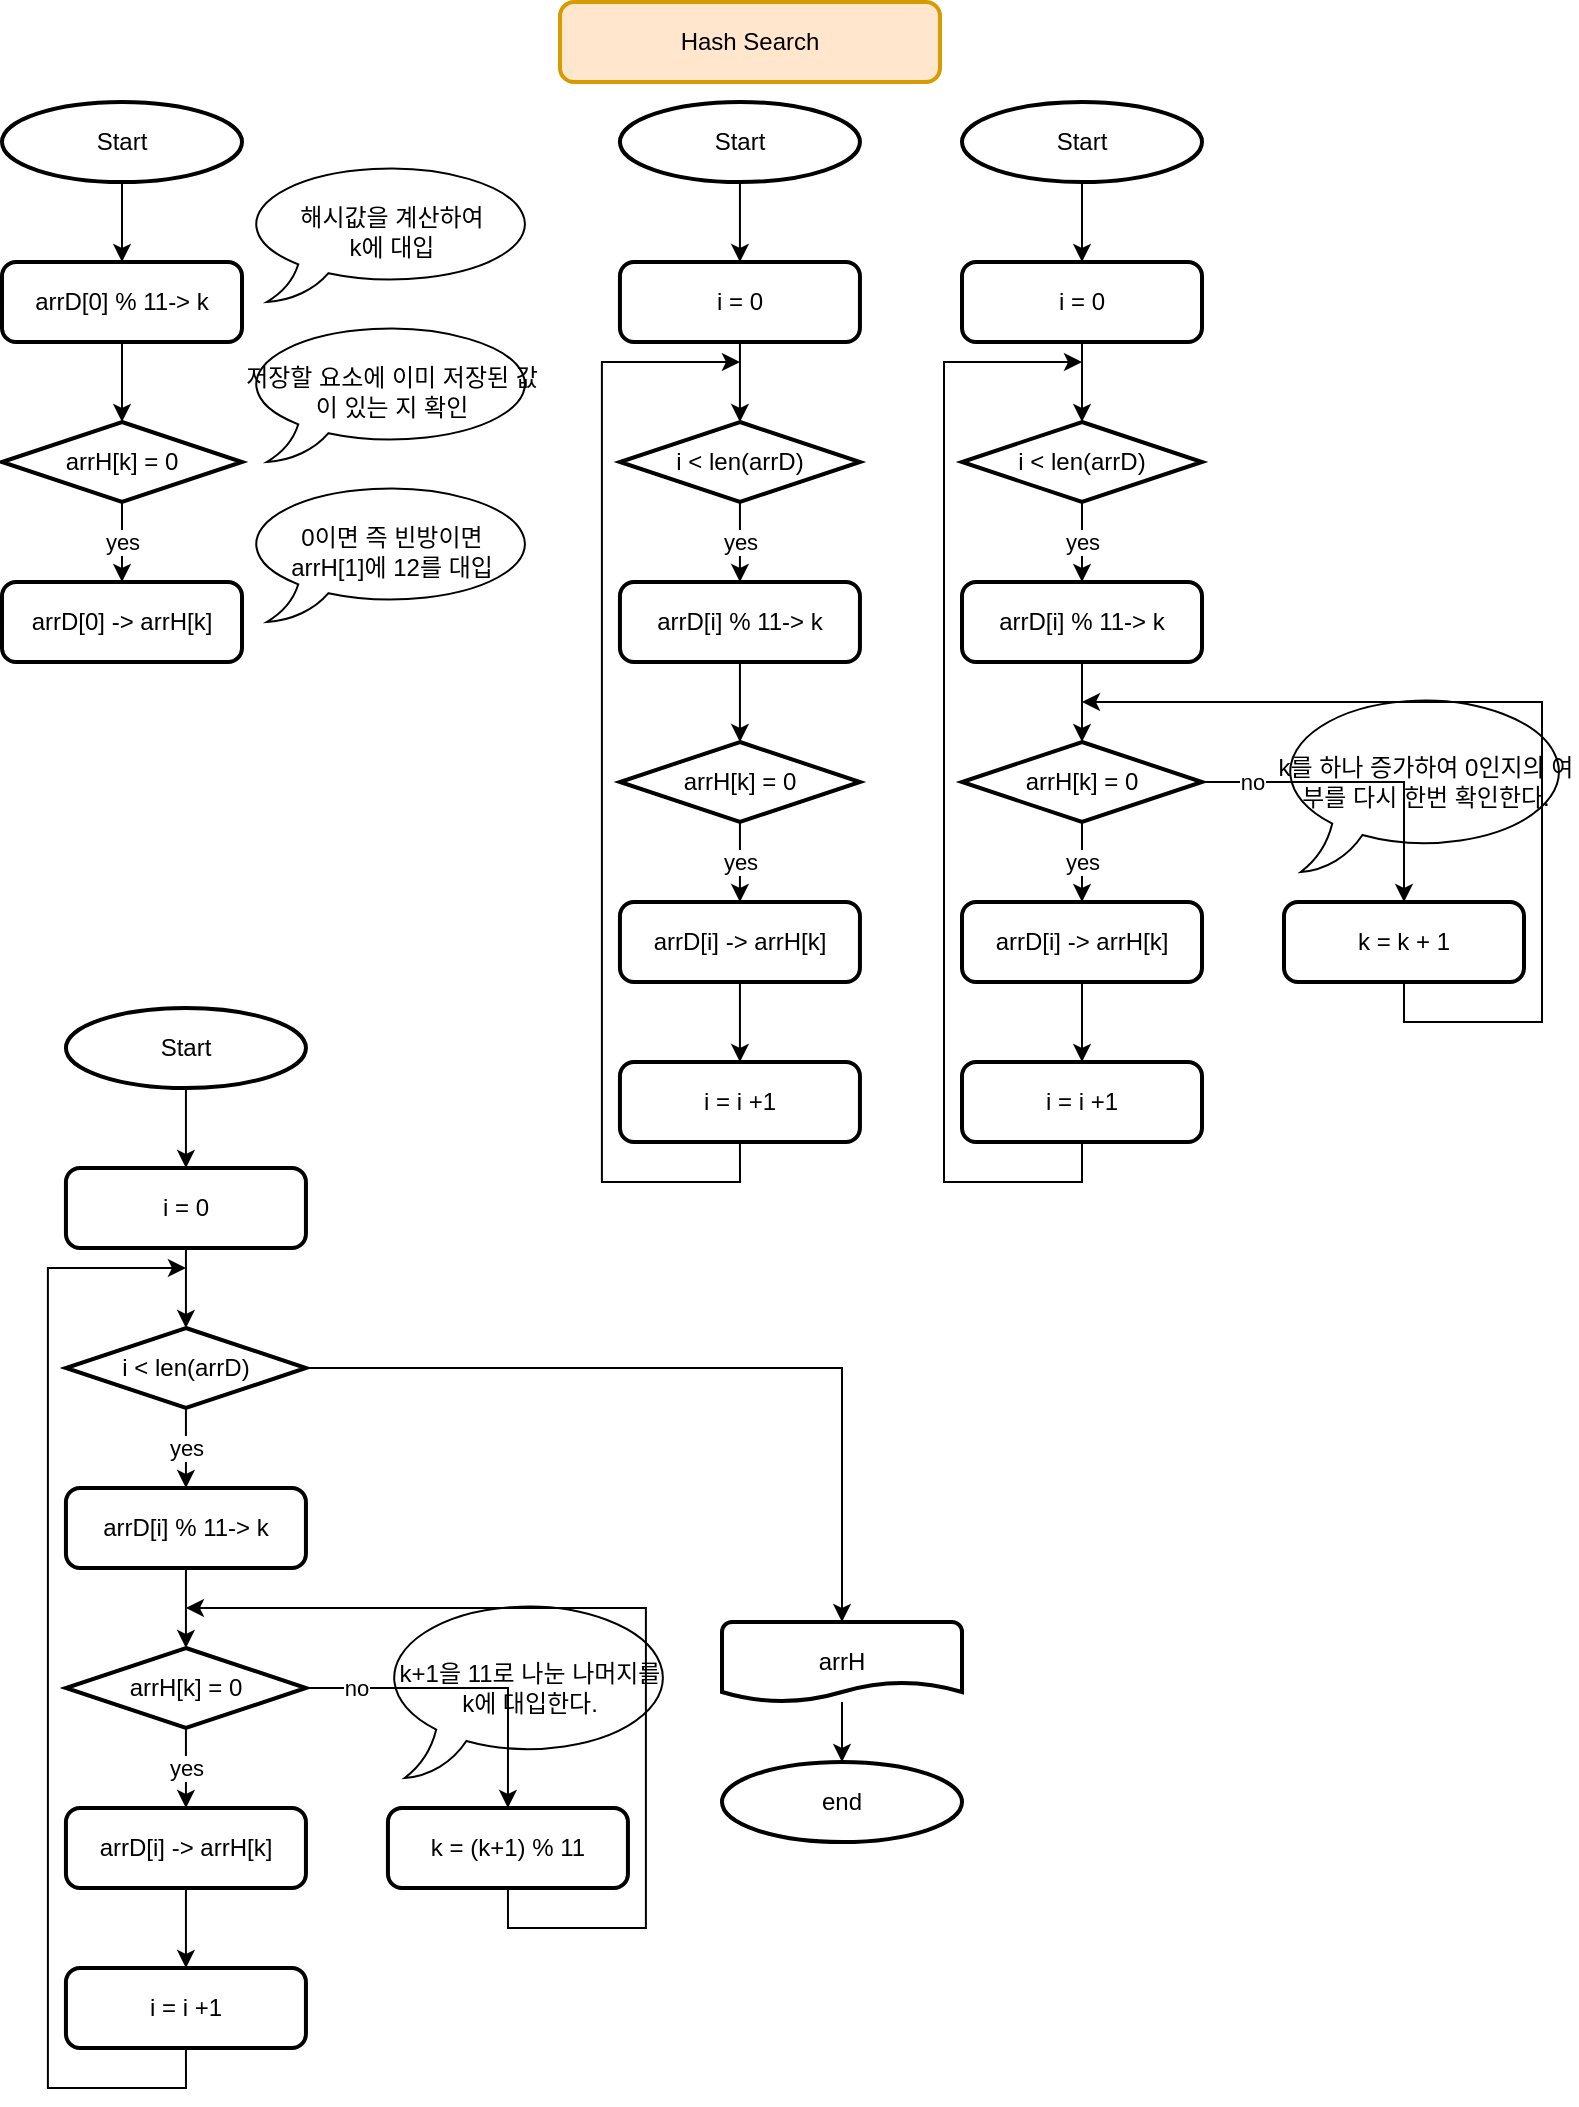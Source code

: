 <mxfile version="16.4.0" type="device"><diagram id="mcG1KdtRjJhZmO_n41ix" name="페이지-1"><mxGraphModel dx="981" dy="597" grid="1" gridSize="10" guides="1" tooltips="1" connect="1" arrows="1" fold="1" page="1" pageScale="1" pageWidth="827" pageHeight="1169" math="0" shadow="0"><root><mxCell id="0"/><mxCell id="1" parent="0"/><mxCell id="l-i40e42PNDgHIKyfGgY-1" value="Hash Search" style="rounded=1;whiteSpace=wrap;html=1;absoluteArcSize=1;arcSize=14;strokeWidth=2;fillColor=#ffe6cc;strokeColor=#d79b00;" vertex="1" parent="1"><mxGeometry x="319" y="30" width="190" height="40" as="geometry"/></mxCell><mxCell id="l-i40e42PNDgHIKyfGgY-10" style="edgeStyle=orthogonalEdgeStyle;rounded=0;orthogonalLoop=1;jettySize=auto;html=1;exitX=0.5;exitY=1;exitDx=0;exitDy=0;exitPerimeter=0;entryX=0.5;entryY=0;entryDx=0;entryDy=0;" edge="1" parent="1" source="l-i40e42PNDgHIKyfGgY-2" target="l-i40e42PNDgHIKyfGgY-3"><mxGeometry relative="1" as="geometry"/></mxCell><mxCell id="l-i40e42PNDgHIKyfGgY-2" value="Start" style="strokeWidth=2;html=1;shape=mxgraph.flowchart.start_2;whiteSpace=wrap;" vertex="1" parent="1"><mxGeometry x="40" y="80" width="120" height="40" as="geometry"/></mxCell><mxCell id="l-i40e42PNDgHIKyfGgY-11" style="edgeStyle=orthogonalEdgeStyle;rounded=0;orthogonalLoop=1;jettySize=auto;html=1;entryX=0.5;entryY=0;entryDx=0;entryDy=0;entryPerimeter=0;" edge="1" parent="1" source="l-i40e42PNDgHIKyfGgY-3" target="l-i40e42PNDgHIKyfGgY-4"><mxGeometry relative="1" as="geometry"/></mxCell><mxCell id="l-i40e42PNDgHIKyfGgY-3" value="arrD[0] % 11-&amp;gt; k" style="rounded=1;whiteSpace=wrap;html=1;absoluteArcSize=1;arcSize=14;strokeWidth=2;" vertex="1" parent="1"><mxGeometry x="40" y="160" width="120" height="40" as="geometry"/></mxCell><mxCell id="l-i40e42PNDgHIKyfGgY-12" value="yes" style="edgeStyle=orthogonalEdgeStyle;rounded=0;orthogonalLoop=1;jettySize=auto;html=1;entryX=0.5;entryY=0;entryDx=0;entryDy=0;" edge="1" parent="1" source="l-i40e42PNDgHIKyfGgY-4" target="l-i40e42PNDgHIKyfGgY-5"><mxGeometry relative="1" as="geometry"/></mxCell><mxCell id="l-i40e42PNDgHIKyfGgY-4" value="arrH[k] = 0" style="strokeWidth=2;html=1;shape=mxgraph.flowchart.decision;whiteSpace=wrap;" vertex="1" parent="1"><mxGeometry x="40" y="240" width="120" height="40" as="geometry"/></mxCell><mxCell id="l-i40e42PNDgHIKyfGgY-5" value="arrD[0] -&amp;gt; arrH[k]" style="rounded=1;whiteSpace=wrap;html=1;absoluteArcSize=1;arcSize=14;strokeWidth=2;" vertex="1" parent="1"><mxGeometry x="40" y="320" width="120" height="40" as="geometry"/></mxCell><mxCell id="l-i40e42PNDgHIKyfGgY-6" value="해시값을 계산하여&lt;br&gt;k에 대입" style="whiteSpace=wrap;html=1;shape=mxgraph.basic.oval_callout" vertex="1" parent="1"><mxGeometry x="160" y="110" width="150" height="70" as="geometry"/></mxCell><mxCell id="l-i40e42PNDgHIKyfGgY-7" value="0이면 즉 빈방이면&lt;br&gt;arrH[1]에 12를 대입" style="whiteSpace=wrap;html=1;shape=mxgraph.basic.oval_callout" vertex="1" parent="1"><mxGeometry x="160" y="270" width="150" height="70" as="geometry"/></mxCell><mxCell id="l-i40e42PNDgHIKyfGgY-8" value="저장할 요소에 이미 저장된 값이 있는 지 확인" style="whiteSpace=wrap;html=1;shape=mxgraph.basic.oval_callout" vertex="1" parent="1"><mxGeometry x="160" y="190" width="150" height="70" as="geometry"/></mxCell><mxCell id="l-i40e42PNDgHIKyfGgY-13" style="edgeStyle=orthogonalEdgeStyle;rounded=0;orthogonalLoop=1;jettySize=auto;html=1;entryX=0.5;entryY=0;entryDx=0;entryDy=0;entryPerimeter=0;" edge="1" parent="1" source="l-i40e42PNDgHIKyfGgY-14" target="l-i40e42PNDgHIKyfGgY-16"><mxGeometry relative="1" as="geometry"/></mxCell><mxCell id="l-i40e42PNDgHIKyfGgY-14" value="arrD[i] % 11-&amp;gt; k" style="rounded=1;whiteSpace=wrap;html=1;absoluteArcSize=1;arcSize=14;strokeWidth=2;" vertex="1" parent="1"><mxGeometry x="348.97" y="320" width="120" height="40" as="geometry"/></mxCell><mxCell id="l-i40e42PNDgHIKyfGgY-15" value="yes" style="edgeStyle=orthogonalEdgeStyle;rounded=0;orthogonalLoop=1;jettySize=auto;html=1;entryX=0.5;entryY=0;entryDx=0;entryDy=0;" edge="1" parent="1" source="l-i40e42PNDgHIKyfGgY-16" target="l-i40e42PNDgHIKyfGgY-17"><mxGeometry relative="1" as="geometry"/></mxCell><mxCell id="l-i40e42PNDgHIKyfGgY-16" value="arrH[k] = 0" style="strokeWidth=2;html=1;shape=mxgraph.flowchart.decision;whiteSpace=wrap;" vertex="1" parent="1"><mxGeometry x="348.97" y="400" width="120" height="40" as="geometry"/></mxCell><mxCell id="l-i40e42PNDgHIKyfGgY-29" value="" style="edgeStyle=orthogonalEdgeStyle;rounded=0;orthogonalLoop=1;jettySize=auto;html=1;" edge="1" parent="1" source="l-i40e42PNDgHIKyfGgY-17" target="l-i40e42PNDgHIKyfGgY-18"><mxGeometry relative="1" as="geometry"/></mxCell><mxCell id="l-i40e42PNDgHIKyfGgY-17" value="arrD[i] -&amp;gt; arrH[k]" style="rounded=1;whiteSpace=wrap;html=1;absoluteArcSize=1;arcSize=14;strokeWidth=2;" vertex="1" parent="1"><mxGeometry x="348.97" y="480" width="120" height="40" as="geometry"/></mxCell><mxCell id="l-i40e42PNDgHIKyfGgY-30" style="edgeStyle=orthogonalEdgeStyle;rounded=0;orthogonalLoop=1;jettySize=auto;html=1;exitX=0.5;exitY=1;exitDx=0;exitDy=0;" edge="1" parent="1" source="l-i40e42PNDgHIKyfGgY-18"><mxGeometry relative="1" as="geometry"><mxPoint x="408.97" y="210.0" as="targetPoint"/><Array as="points"><mxPoint x="408.97" y="620"/><mxPoint x="339.97" y="620"/><mxPoint x="339.97" y="210"/></Array></mxGeometry></mxCell><mxCell id="l-i40e42PNDgHIKyfGgY-18" value="i = i +1" style="rounded=1;whiteSpace=wrap;html=1;absoluteArcSize=1;arcSize=14;strokeWidth=2;" vertex="1" parent="1"><mxGeometry x="348.97" y="560" width="120" height="40" as="geometry"/></mxCell><mxCell id="l-i40e42PNDgHIKyfGgY-21" value="yes" style="edgeStyle=orthogonalEdgeStyle;rounded=0;orthogonalLoop=1;jettySize=auto;html=1;entryX=0.5;entryY=0;entryDx=0;entryDy=0;" edge="1" parent="1" source="l-i40e42PNDgHIKyfGgY-19" target="l-i40e42PNDgHIKyfGgY-14"><mxGeometry relative="1" as="geometry"/></mxCell><mxCell id="l-i40e42PNDgHIKyfGgY-19" value="i &amp;lt; len(arrD)" style="strokeWidth=2;html=1;shape=mxgraph.flowchart.decision;whiteSpace=wrap;" vertex="1" parent="1"><mxGeometry x="348.97" y="240" width="120" height="40" as="geometry"/></mxCell><mxCell id="l-i40e42PNDgHIKyfGgY-27" style="edgeStyle=orthogonalEdgeStyle;rounded=0;orthogonalLoop=1;jettySize=auto;html=1;exitX=0.5;exitY=1;exitDx=0;exitDy=0;entryX=0.5;entryY=0;entryDx=0;entryDy=0;entryPerimeter=0;" edge="1" parent="1" source="l-i40e42PNDgHIKyfGgY-22" target="l-i40e42PNDgHIKyfGgY-19"><mxGeometry relative="1" as="geometry"/></mxCell><mxCell id="l-i40e42PNDgHIKyfGgY-22" value="i = 0" style="rounded=1;whiteSpace=wrap;html=1;absoluteArcSize=1;arcSize=14;strokeWidth=2;" vertex="1" parent="1"><mxGeometry x="348.97" y="160" width="120" height="40" as="geometry"/></mxCell><mxCell id="l-i40e42PNDgHIKyfGgY-26" style="edgeStyle=orthogonalEdgeStyle;rounded=0;orthogonalLoop=1;jettySize=auto;html=1;exitX=0.5;exitY=1;exitDx=0;exitDy=0;exitPerimeter=0;" edge="1" parent="1" source="l-i40e42PNDgHIKyfGgY-23" target="l-i40e42PNDgHIKyfGgY-22"><mxGeometry relative="1" as="geometry"/></mxCell><mxCell id="l-i40e42PNDgHIKyfGgY-23" value="Start" style="strokeWidth=2;html=1;shape=mxgraph.flowchart.start_2;whiteSpace=wrap;" vertex="1" parent="1"><mxGeometry x="348.97" y="80" width="120" height="40" as="geometry"/></mxCell><mxCell id="l-i40e42PNDgHIKyfGgY-31" style="edgeStyle=orthogonalEdgeStyle;rounded=0;orthogonalLoop=1;jettySize=auto;html=1;entryX=0.5;entryY=0;entryDx=0;entryDy=0;entryPerimeter=0;" edge="1" parent="1" source="l-i40e42PNDgHIKyfGgY-32" target="l-i40e42PNDgHIKyfGgY-34"><mxGeometry relative="1" as="geometry"/></mxCell><mxCell id="l-i40e42PNDgHIKyfGgY-32" value="arrD[i] % 11-&amp;gt; k" style="rounded=1;whiteSpace=wrap;html=1;absoluteArcSize=1;arcSize=14;strokeWidth=2;" vertex="1" parent="1"><mxGeometry x="520" y="320" width="120" height="40" as="geometry"/></mxCell><mxCell id="l-i40e42PNDgHIKyfGgY-33" value="yes" style="edgeStyle=orthogonalEdgeStyle;rounded=0;orthogonalLoop=1;jettySize=auto;html=1;entryX=0.5;entryY=0;entryDx=0;entryDy=0;" edge="1" parent="1" source="l-i40e42PNDgHIKyfGgY-34" target="l-i40e42PNDgHIKyfGgY-36"><mxGeometry relative="1" as="geometry"/></mxCell><mxCell id="l-i40e42PNDgHIKyfGgY-46" style="edgeStyle=orthogonalEdgeStyle;rounded=0;orthogonalLoop=1;jettySize=auto;html=1;exitX=1;exitY=0.5;exitDx=0;exitDy=0;exitPerimeter=0;entryX=0.5;entryY=0;entryDx=0;entryDy=0;" edge="1" parent="1" source="l-i40e42PNDgHIKyfGgY-34" target="l-i40e42PNDgHIKyfGgY-45"><mxGeometry relative="1" as="geometry"/></mxCell><mxCell id="l-i40e42PNDgHIKyfGgY-47" value="no" style="edgeLabel;html=1;align=center;verticalAlign=middle;resizable=0;points=[];" vertex="1" connectable="0" parent="l-i40e42PNDgHIKyfGgY-46"><mxGeometry x="-0.687" relative="1" as="geometry"><mxPoint as="offset"/></mxGeometry></mxCell><mxCell id="l-i40e42PNDgHIKyfGgY-34" value="arrH[k] = 0" style="strokeWidth=2;html=1;shape=mxgraph.flowchart.decision;whiteSpace=wrap;" vertex="1" parent="1"><mxGeometry x="520" y="400" width="120" height="40" as="geometry"/></mxCell><mxCell id="l-i40e42PNDgHIKyfGgY-35" value="" style="edgeStyle=orthogonalEdgeStyle;rounded=0;orthogonalLoop=1;jettySize=auto;html=1;" edge="1" parent="1" source="l-i40e42PNDgHIKyfGgY-36" target="l-i40e42PNDgHIKyfGgY-38"><mxGeometry relative="1" as="geometry"/></mxCell><mxCell id="l-i40e42PNDgHIKyfGgY-36" value="arrD[i] -&amp;gt; arrH[k]" style="rounded=1;whiteSpace=wrap;html=1;absoluteArcSize=1;arcSize=14;strokeWidth=2;" vertex="1" parent="1"><mxGeometry x="520" y="480" width="120" height="40" as="geometry"/></mxCell><mxCell id="l-i40e42PNDgHIKyfGgY-37" style="edgeStyle=orthogonalEdgeStyle;rounded=0;orthogonalLoop=1;jettySize=auto;html=1;exitX=0.5;exitY=1;exitDx=0;exitDy=0;" edge="1" parent="1" source="l-i40e42PNDgHIKyfGgY-38"><mxGeometry relative="1" as="geometry"><mxPoint x="580" y="210.0" as="targetPoint"/><Array as="points"><mxPoint x="580" y="620"/><mxPoint x="511" y="620"/><mxPoint x="511" y="210"/></Array></mxGeometry></mxCell><mxCell id="l-i40e42PNDgHIKyfGgY-38" value="i = i +1" style="rounded=1;whiteSpace=wrap;html=1;absoluteArcSize=1;arcSize=14;strokeWidth=2;" vertex="1" parent="1"><mxGeometry x="520" y="560" width="120" height="40" as="geometry"/></mxCell><mxCell id="l-i40e42PNDgHIKyfGgY-39" value="yes" style="edgeStyle=orthogonalEdgeStyle;rounded=0;orthogonalLoop=1;jettySize=auto;html=1;entryX=0.5;entryY=0;entryDx=0;entryDy=0;" edge="1" parent="1" source="l-i40e42PNDgHIKyfGgY-40" target="l-i40e42PNDgHIKyfGgY-32"><mxGeometry relative="1" as="geometry"/></mxCell><mxCell id="l-i40e42PNDgHIKyfGgY-40" value="i &amp;lt; len(arrD)" style="strokeWidth=2;html=1;shape=mxgraph.flowchart.decision;whiteSpace=wrap;" vertex="1" parent="1"><mxGeometry x="520" y="240" width="120" height="40" as="geometry"/></mxCell><mxCell id="l-i40e42PNDgHIKyfGgY-41" style="edgeStyle=orthogonalEdgeStyle;rounded=0;orthogonalLoop=1;jettySize=auto;html=1;exitX=0.5;exitY=1;exitDx=0;exitDy=0;entryX=0.5;entryY=0;entryDx=0;entryDy=0;entryPerimeter=0;" edge="1" parent="1" source="l-i40e42PNDgHIKyfGgY-42" target="l-i40e42PNDgHIKyfGgY-40"><mxGeometry relative="1" as="geometry"/></mxCell><mxCell id="l-i40e42PNDgHIKyfGgY-42" value="i = 0" style="rounded=1;whiteSpace=wrap;html=1;absoluteArcSize=1;arcSize=14;strokeWidth=2;" vertex="1" parent="1"><mxGeometry x="520" y="160" width="120" height="40" as="geometry"/></mxCell><mxCell id="l-i40e42PNDgHIKyfGgY-43" style="edgeStyle=orthogonalEdgeStyle;rounded=0;orthogonalLoop=1;jettySize=auto;html=1;exitX=0.5;exitY=1;exitDx=0;exitDy=0;exitPerimeter=0;" edge="1" parent="1" source="l-i40e42PNDgHIKyfGgY-44" target="l-i40e42PNDgHIKyfGgY-42"><mxGeometry relative="1" as="geometry"/></mxCell><mxCell id="l-i40e42PNDgHIKyfGgY-44" value="Start" style="strokeWidth=2;html=1;shape=mxgraph.flowchart.start_2;whiteSpace=wrap;" vertex="1" parent="1"><mxGeometry x="520" y="80" width="120" height="40" as="geometry"/></mxCell><mxCell id="l-i40e42PNDgHIKyfGgY-48" style="edgeStyle=orthogonalEdgeStyle;rounded=0;orthogonalLoop=1;jettySize=auto;html=1;exitX=0.5;exitY=1;exitDx=0;exitDy=0;" edge="1" parent="1" source="l-i40e42PNDgHIKyfGgY-45"><mxGeometry relative="1" as="geometry"><mxPoint x="580" y="380.0" as="targetPoint"/><Array as="points"><mxPoint x="741" y="540"/><mxPoint x="810" y="540"/><mxPoint x="810" y="380"/></Array></mxGeometry></mxCell><mxCell id="l-i40e42PNDgHIKyfGgY-45" value="k = k + 1" style="rounded=1;whiteSpace=wrap;html=1;absoluteArcSize=1;arcSize=14;strokeWidth=2;" vertex="1" parent="1"><mxGeometry x="681" y="480" width="120" height="40" as="geometry"/></mxCell><mxCell id="l-i40e42PNDgHIKyfGgY-49" value="k를 하나 증가하여 0인지의 여부를 다시 한번 확인한다." style="whiteSpace=wrap;html=1;shape=mxgraph.basic.oval_callout;fillColor=none;" vertex="1" parent="1"><mxGeometry x="677" y="375" width="150" height="90" as="geometry"/></mxCell><mxCell id="l-i40e42PNDgHIKyfGgY-50" style="edgeStyle=orthogonalEdgeStyle;rounded=0;orthogonalLoop=1;jettySize=auto;html=1;entryX=0.5;entryY=0;entryDx=0;entryDy=0;entryPerimeter=0;" edge="1" parent="1" source="l-i40e42PNDgHIKyfGgY-51" target="l-i40e42PNDgHIKyfGgY-55"><mxGeometry relative="1" as="geometry"/></mxCell><mxCell id="l-i40e42PNDgHIKyfGgY-51" value="arrD[i] % 11-&amp;gt; k" style="rounded=1;whiteSpace=wrap;html=1;absoluteArcSize=1;arcSize=14;strokeWidth=2;" vertex="1" parent="1"><mxGeometry x="71.97" y="773" width="120" height="40" as="geometry"/></mxCell><mxCell id="l-i40e42PNDgHIKyfGgY-52" value="yes" style="edgeStyle=orthogonalEdgeStyle;rounded=0;orthogonalLoop=1;jettySize=auto;html=1;entryX=0.5;entryY=0;entryDx=0;entryDy=0;" edge="1" parent="1" source="l-i40e42PNDgHIKyfGgY-55" target="l-i40e42PNDgHIKyfGgY-57"><mxGeometry relative="1" as="geometry"/></mxCell><mxCell id="l-i40e42PNDgHIKyfGgY-53" style="edgeStyle=orthogonalEdgeStyle;rounded=0;orthogonalLoop=1;jettySize=auto;html=1;exitX=1;exitY=0.5;exitDx=0;exitDy=0;exitPerimeter=0;entryX=0.5;entryY=0;entryDx=0;entryDy=0;" edge="1" parent="1" source="l-i40e42PNDgHIKyfGgY-55" target="l-i40e42PNDgHIKyfGgY-67"><mxGeometry relative="1" as="geometry"/></mxCell><mxCell id="l-i40e42PNDgHIKyfGgY-54" value="no" style="edgeLabel;html=1;align=center;verticalAlign=middle;resizable=0;points=[];" vertex="1" connectable="0" parent="l-i40e42PNDgHIKyfGgY-53"><mxGeometry x="-0.687" relative="1" as="geometry"><mxPoint as="offset"/></mxGeometry></mxCell><mxCell id="l-i40e42PNDgHIKyfGgY-55" value="arrH[k] = 0" style="strokeWidth=2;html=1;shape=mxgraph.flowchart.decision;whiteSpace=wrap;" vertex="1" parent="1"><mxGeometry x="71.97" y="853" width="120" height="40" as="geometry"/></mxCell><mxCell id="l-i40e42PNDgHIKyfGgY-56" value="" style="edgeStyle=orthogonalEdgeStyle;rounded=0;orthogonalLoop=1;jettySize=auto;html=1;" edge="1" parent="1" source="l-i40e42PNDgHIKyfGgY-57" target="l-i40e42PNDgHIKyfGgY-59"><mxGeometry relative="1" as="geometry"/></mxCell><mxCell id="l-i40e42PNDgHIKyfGgY-57" value="arrD[i] -&amp;gt; arrH[k]" style="rounded=1;whiteSpace=wrap;html=1;absoluteArcSize=1;arcSize=14;strokeWidth=2;" vertex="1" parent="1"><mxGeometry x="71.97" y="933" width="120" height="40" as="geometry"/></mxCell><mxCell id="l-i40e42PNDgHIKyfGgY-58" style="edgeStyle=orthogonalEdgeStyle;rounded=0;orthogonalLoop=1;jettySize=auto;html=1;exitX=0.5;exitY=1;exitDx=0;exitDy=0;" edge="1" parent="1" source="l-i40e42PNDgHIKyfGgY-59"><mxGeometry relative="1" as="geometry"><mxPoint x="131.97" y="663.0" as="targetPoint"/><Array as="points"><mxPoint x="131.97" y="1073"/><mxPoint x="62.97" y="1073"/><mxPoint x="62.97" y="663"/></Array></mxGeometry></mxCell><mxCell id="l-i40e42PNDgHIKyfGgY-59" value="i = i +1" style="rounded=1;whiteSpace=wrap;html=1;absoluteArcSize=1;arcSize=14;strokeWidth=2;" vertex="1" parent="1"><mxGeometry x="71.97" y="1013" width="120" height="40" as="geometry"/></mxCell><mxCell id="l-i40e42PNDgHIKyfGgY-60" value="yes" style="edgeStyle=orthogonalEdgeStyle;rounded=0;orthogonalLoop=1;jettySize=auto;html=1;entryX=0.5;entryY=0;entryDx=0;entryDy=0;" edge="1" parent="1" source="l-i40e42PNDgHIKyfGgY-61" target="l-i40e42PNDgHIKyfGgY-51"><mxGeometry relative="1" as="geometry"/></mxCell><mxCell id="l-i40e42PNDgHIKyfGgY-72" style="edgeStyle=orthogonalEdgeStyle;rounded=0;orthogonalLoop=1;jettySize=auto;html=1;exitX=1;exitY=0.5;exitDx=0;exitDy=0;exitPerimeter=0;entryX=0.5;entryY=0;entryDx=0;entryDy=0;entryPerimeter=0;" edge="1" parent="1" source="l-i40e42PNDgHIKyfGgY-61" target="l-i40e42PNDgHIKyfGgY-69"><mxGeometry relative="1" as="geometry"/></mxCell><mxCell id="l-i40e42PNDgHIKyfGgY-61" value="i &amp;lt; len(arrD)" style="strokeWidth=2;html=1;shape=mxgraph.flowchart.decision;whiteSpace=wrap;" vertex="1" parent="1"><mxGeometry x="71.97" y="693" width="120" height="40" as="geometry"/></mxCell><mxCell id="l-i40e42PNDgHIKyfGgY-62" style="edgeStyle=orthogonalEdgeStyle;rounded=0;orthogonalLoop=1;jettySize=auto;html=1;exitX=0.5;exitY=1;exitDx=0;exitDy=0;entryX=0.5;entryY=0;entryDx=0;entryDy=0;entryPerimeter=0;" edge="1" parent="1" source="l-i40e42PNDgHIKyfGgY-63" target="l-i40e42PNDgHIKyfGgY-61"><mxGeometry relative="1" as="geometry"/></mxCell><mxCell id="l-i40e42PNDgHIKyfGgY-63" value="i = 0" style="rounded=1;whiteSpace=wrap;html=1;absoluteArcSize=1;arcSize=14;strokeWidth=2;" vertex="1" parent="1"><mxGeometry x="71.97" y="613" width="120" height="40" as="geometry"/></mxCell><mxCell id="l-i40e42PNDgHIKyfGgY-64" style="edgeStyle=orthogonalEdgeStyle;rounded=0;orthogonalLoop=1;jettySize=auto;html=1;exitX=0.5;exitY=1;exitDx=0;exitDy=0;exitPerimeter=0;" edge="1" parent="1" source="l-i40e42PNDgHIKyfGgY-65" target="l-i40e42PNDgHIKyfGgY-63"><mxGeometry relative="1" as="geometry"/></mxCell><mxCell id="l-i40e42PNDgHIKyfGgY-65" value="Start" style="strokeWidth=2;html=1;shape=mxgraph.flowchart.start_2;whiteSpace=wrap;" vertex="1" parent="1"><mxGeometry x="71.97" y="533" width="120" height="40" as="geometry"/></mxCell><mxCell id="l-i40e42PNDgHIKyfGgY-66" style="edgeStyle=orthogonalEdgeStyle;rounded=0;orthogonalLoop=1;jettySize=auto;html=1;exitX=0.5;exitY=1;exitDx=0;exitDy=0;" edge="1" parent="1" source="l-i40e42PNDgHIKyfGgY-67"><mxGeometry relative="1" as="geometry"><mxPoint x="131.97" y="833.0" as="targetPoint"/><Array as="points"><mxPoint x="292.97" y="993"/><mxPoint x="361.97" y="993"/><mxPoint x="361.97" y="833"/></Array></mxGeometry></mxCell><mxCell id="l-i40e42PNDgHIKyfGgY-67" value="k = (k+1) % 11" style="rounded=1;whiteSpace=wrap;html=1;absoluteArcSize=1;arcSize=14;strokeWidth=2;" vertex="1" parent="1"><mxGeometry x="232.97" y="933" width="120" height="40" as="geometry"/></mxCell><mxCell id="l-i40e42PNDgHIKyfGgY-68" value="k+1을 11로 나눈 나머지를&lt;br&gt;k에 대입한다." style="whiteSpace=wrap;html=1;shape=mxgraph.basic.oval_callout;fillColor=none;" vertex="1" parent="1"><mxGeometry x="228.97" y="828" width="150" height="90" as="geometry"/></mxCell><mxCell id="l-i40e42PNDgHIKyfGgY-73" value="" style="edgeStyle=orthogonalEdgeStyle;rounded=0;orthogonalLoop=1;jettySize=auto;html=1;" edge="1" parent="1" source="l-i40e42PNDgHIKyfGgY-69" target="l-i40e42PNDgHIKyfGgY-71"><mxGeometry relative="1" as="geometry"/></mxCell><mxCell id="l-i40e42PNDgHIKyfGgY-69" value="arrH" style="strokeWidth=2;html=1;shape=mxgraph.flowchart.document2;whiteSpace=wrap;size=0.25;fillColor=none;" vertex="1" parent="1"><mxGeometry x="400" y="840" width="120" height="40" as="geometry"/></mxCell><mxCell id="l-i40e42PNDgHIKyfGgY-71" value="end" style="strokeWidth=2;html=1;shape=mxgraph.flowchart.start_2;whiteSpace=wrap;" vertex="1" parent="1"><mxGeometry x="400" y="910" width="120" height="40" as="geometry"/></mxCell></root></mxGraphModel></diagram></mxfile>